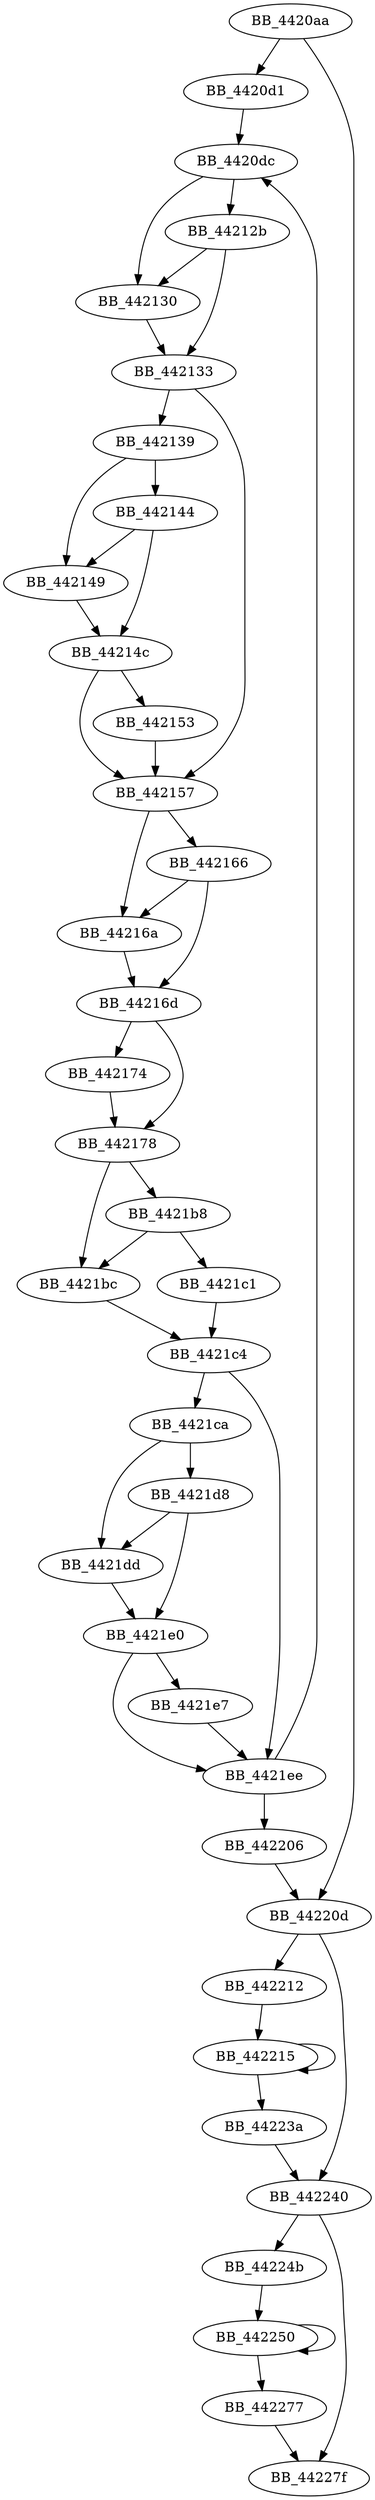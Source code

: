DiGraph ___mtold12{
BB_4420aa->BB_4420d1
BB_4420aa->BB_44220d
BB_4420d1->BB_4420dc
BB_4420dc->BB_44212b
BB_4420dc->BB_442130
BB_44212b->BB_442130
BB_44212b->BB_442133
BB_442130->BB_442133
BB_442133->BB_442139
BB_442133->BB_442157
BB_442139->BB_442144
BB_442139->BB_442149
BB_442144->BB_442149
BB_442144->BB_44214c
BB_442149->BB_44214c
BB_44214c->BB_442153
BB_44214c->BB_442157
BB_442153->BB_442157
BB_442157->BB_442166
BB_442157->BB_44216a
BB_442166->BB_44216a
BB_442166->BB_44216d
BB_44216a->BB_44216d
BB_44216d->BB_442174
BB_44216d->BB_442178
BB_442174->BB_442178
BB_442178->BB_4421b8
BB_442178->BB_4421bc
BB_4421b8->BB_4421bc
BB_4421b8->BB_4421c1
BB_4421bc->BB_4421c4
BB_4421c1->BB_4421c4
BB_4421c4->BB_4421ca
BB_4421c4->BB_4421ee
BB_4421ca->BB_4421d8
BB_4421ca->BB_4421dd
BB_4421d8->BB_4421dd
BB_4421d8->BB_4421e0
BB_4421dd->BB_4421e0
BB_4421e0->BB_4421e7
BB_4421e0->BB_4421ee
BB_4421e7->BB_4421ee
BB_4421ee->BB_4420dc
BB_4421ee->BB_442206
BB_442206->BB_44220d
BB_44220d->BB_442212
BB_44220d->BB_442240
BB_442212->BB_442215
BB_442215->BB_442215
BB_442215->BB_44223a
BB_44223a->BB_442240
BB_442240->BB_44224b
BB_442240->BB_44227f
BB_44224b->BB_442250
BB_442250->BB_442250
BB_442250->BB_442277
BB_442277->BB_44227f
}
